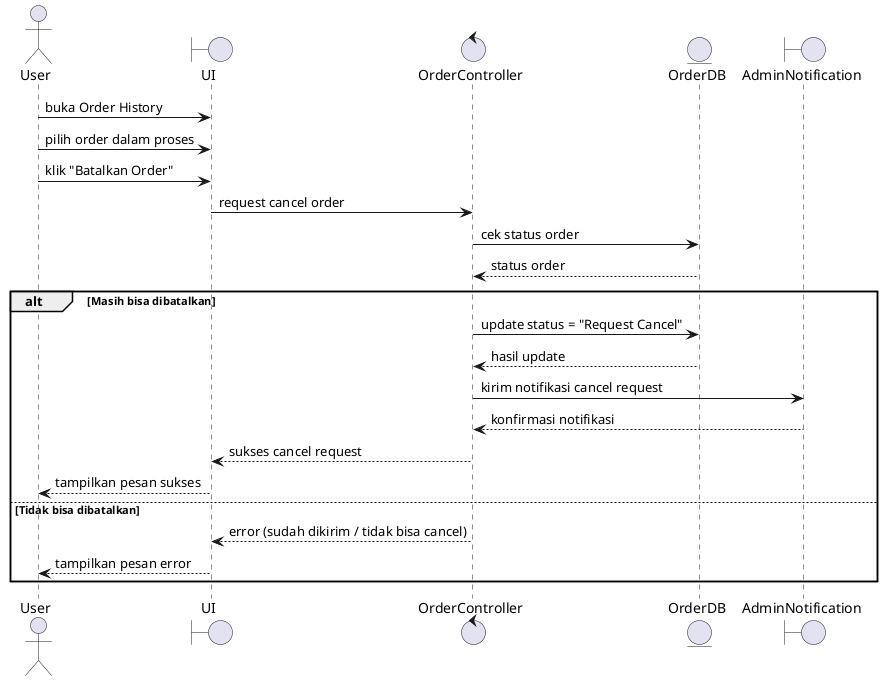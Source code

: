 @startuml SD_CancelOrder

actor User
boundary UI
control OrderController
entity OrderDB
boundary AdminNotification

User -> UI : buka Order History
User -> UI : pilih order dalam proses
User -> UI : klik "Batalkan Order"
UI -> OrderController : request cancel order
OrderController -> OrderDB : cek status order
OrderDB --> OrderController : status order

alt Masih bisa dibatalkan
    OrderController -> OrderDB : update status = "Request Cancel"
    OrderDB --> OrderController : hasil update
    OrderController -> AdminNotification : kirim notifikasi cancel request
    AdminNotification --> OrderController : konfirmasi notifikasi
    OrderController --> UI : sukses cancel request
    UI --> User : tampilkan pesan sukses
else Tidak bisa dibatalkan
    OrderController --> UI : error (sudah dikirim / tidak bisa cancel)
    UI --> User : tampilkan pesan error
end

@enduml
